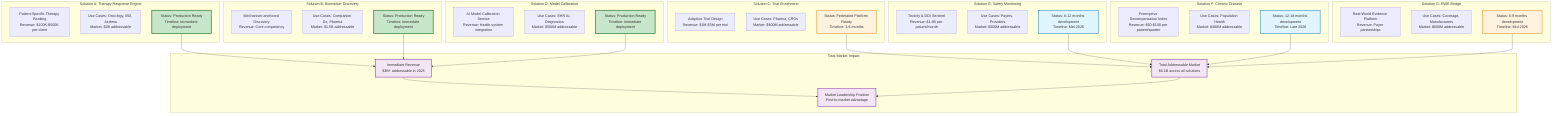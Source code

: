 graph TD
    subgraph "Solution A: Therapy Response Engine"
        A1[Patient-Specific Therapy Ranking<br/>Revenue: $100K-$500K per client]
        A2[Use Cases: Oncology, IBD, Asthma<br/>Market: $2B addressable]
        A3[Status: Production Ready<br/>Timeline: Immediate deployment]
    end
    
    subgraph "Solution B: Biomarker Discovery"
        B1[Mechanism-anchored Discovery<br/>Revenue: Core competency]
        B2[Use Cases: Companion Dx, Pharma<br/>Market: $1.5B addressable]
        B3[Status: Production Ready<br/>Timeline: Immediate deployment]
    end
    
    subgraph "Solution C: Trial Enrichment"
        C1[Adaptive Trial Design<br/>Revenue: $1M-$5M per trial]
        C2[Use Cases: Pharma, CROs<br/>Market: $800M addressable]
        C3[Status: Federated Platform Ready<br/>Timeline: 3-6 months]
    end
    
    subgraph "Solution D: Model Calibration"
        D1[AI Model Calibration Service<br/>Revenue: Health system integration]
        D2[Use Cases: EHR AI, Diagnostics<br/>Market: $500M addressable]
        D3[Status: Production Ready<br/>Timeline: Immediate deployment]
    end
    
    subgraph "Solution E: Safety Monitoring"
        E1[Toxicity & DDI Sentinel<br/>Revenue: $1-$5 per patient/month]
        E2[Use Cases: Payers, Providers<br/>Market: $300M addressable]
        E3[Status: 6-12 months development<br/>Timeline: Mid-2026]
    end
    
    subgraph "Solution F: Chronic Disease"
        F1[Preemptive Decompensation Index<br/>Revenue: $50-$100 per patient/quarter]
        F2[Use Cases: Population Health<br/>Market: $400M addressable]
        F3[Status: 12-18 months development<br/>Timeline: Late 2026]
    end
    
    subgraph "Solution G: RWE Bridge"
        G1[Real-World Evidence Platform<br/>Revenue: Payer partnerships]
        G2[Use Cases: Coverage, Manufacturers<br/>Market: $600M addressable]
        G3[Status: 6-9 months development<br/>Timeline: Mid-2026]
    end
    
    subgraph "Total Market Impact"
        TAM[Total Addressable Market<br/>$6.1B across all solutions]
        IMM[Immediate Revenue<br/>$3B+ addressable in 2025]
        LEAD[Market Leadership Position<br/>First-to-market advantage]
    end
    
    A3 --> IMM
    B3 --> IMM
    D3 --> IMM
    
    C3 --> TAM
    E3 --> TAM
    F3 --> TAM
    G3 --> TAM
    
    IMM --> LEAD
    TAM --> LEAD
    
    classDef immediate fill:#c8e6c9,stroke:#2e7d32,stroke-width:3px
    classDef nearterm fill:#fff3e0,stroke:#f57c00,stroke-width:2px
    classDef longterm fill:#e1f5fe,stroke:#0277bd,stroke-width:2px
    classDef market fill:#f3e5f5,stroke:#7b1fa2,stroke-width:2px
    
    class A3,B3,D3 immediate
    class C3,G3 nearterm
    class E3,F3 longterm
    class TAM,IMM,LEAD market